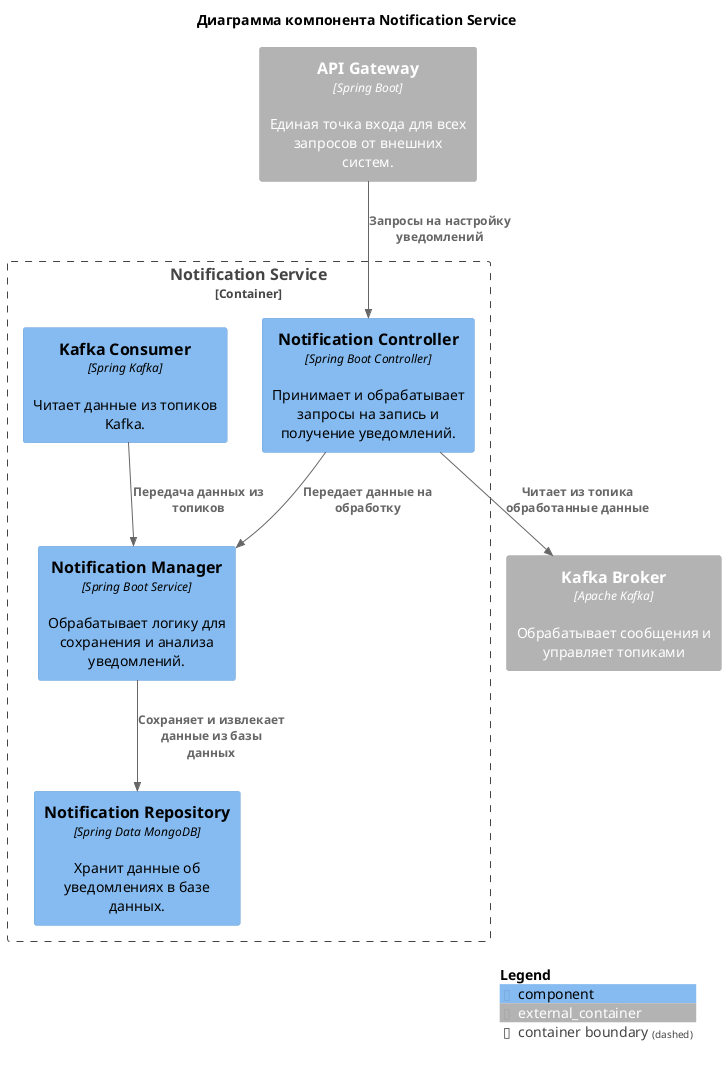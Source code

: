 @startuml
!include <C4/C4_Component>

title Диаграмма компонента Notification Service

Container_Boundary(notificationServiceContainer, "Notification Service") {

    Component(notificationController, "Notification Controller", "Spring Boot Controller", "Принимает и обрабатывает запросы на запись и получение уведомлений.")
    Component(notificationManager, "Notification Manager", "Spring Boot Service", "Обрабатывает логику для сохранения и анализа уведомлений.")
    Component(notificationRepository, "Notification Repository", "Spring Data MongoDB", "Хранит данные об уведомлениях в базе данных.")
    Component(kafkaConsumer, "Kafka Consumer", "Spring Kafka", "Читает данные из топиков Kafka.")

    Rel(notificationManager, notificationRepository, "Сохраняет и извлекает данные из базы данных")
    Rel(kafkaConsumer, notificationManager, "Передача данных из топиков")
}

Container_Ext(kafkaContainer, "Kafka Broker", "Apache Kafka", "Обрабатывает сообщения и управляет топиками")
Container_Ext(apiGateway, "API Gateway", "Spring Boot", "Единая точка входа для всех запросов от внешних систем.")

Rel(apiGateway, notificationController, "Запросы на настройку уведомлений")
Rel(notificationController, kafkaContainer, "Читает из топика обработанные данные")
Rel(notificationController, notificationManager, "Передает данные на обработку")

SHOW_LEGEND()
@enduml
